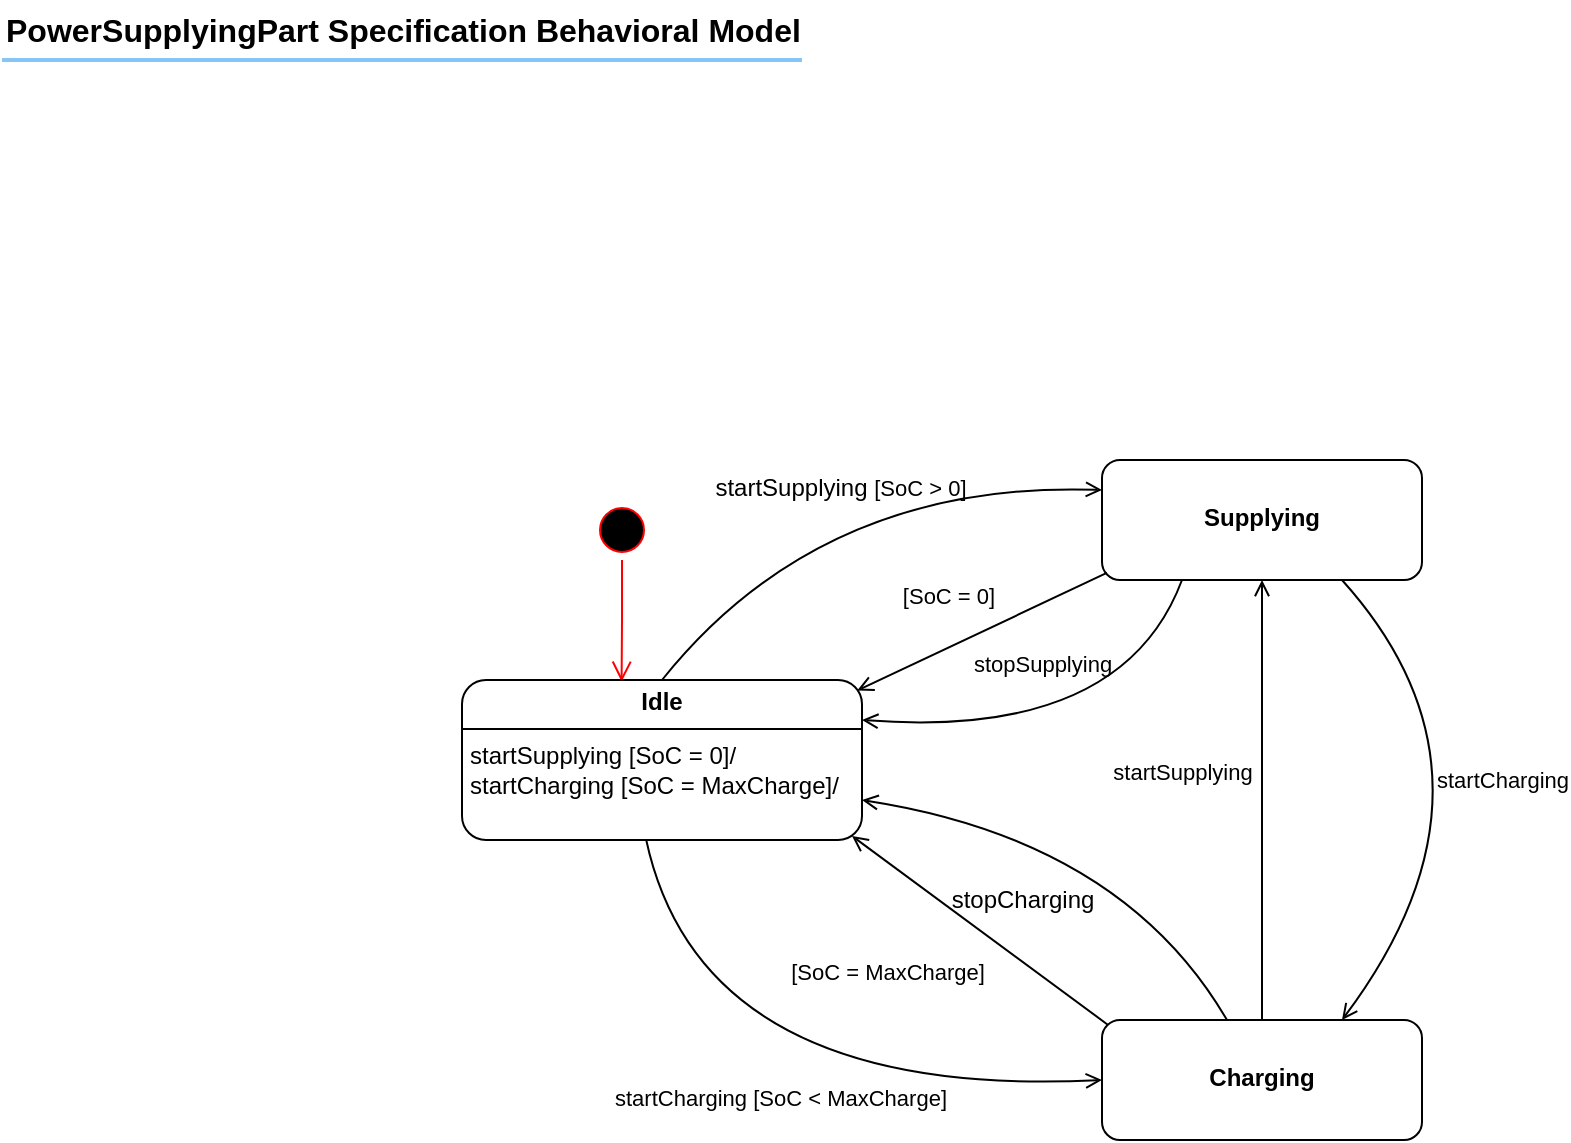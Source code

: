 <mxfile version="26.0.6">
  <diagram name="Page-1" id="oI-owTLchYByyxL44gYu">
    <mxGraphModel dx="859" dy="460" grid="1" gridSize="10" guides="1" tooltips="1" connect="1" arrows="1" fold="1" page="1" pageScale="1" pageWidth="1169" pageHeight="827" math="0" shadow="0">
      <root>
        <mxCell id="0" />
        <mxCell id="1" parent="0" />
        <mxCell id="H8bDsPp7IfST7IvYiTtH-1" value="&lt;b&gt;PowerSupplyingPart Specification Behavioral Model&lt;/b&gt;" style="text;fontSize=16;verticalAlign=middle;strokeColor=none;fillColor=none;whiteSpace=wrap;html=1;" parent="1" vertex="1">
          <mxGeometry x="40" y="40" width="430" height="30" as="geometry" />
        </mxCell>
        <mxCell id="H8bDsPp7IfST7IvYiTtH-2" value="" style="dashed=0;shape=line;strokeWidth=2;noLabel=1;strokeColor=#0C8CF2;opacity=50;" parent="1" vertex="1">
          <mxGeometry x="40" y="65" width="400" height="10" as="geometry" />
        </mxCell>
        <mxCell id="H8bDsPp7IfST7IvYiTtH-3" value="" style="ellipse;html=1;shape=startState;fillColor=#000000;strokeColor=#ff0000;" parent="1" vertex="1">
          <mxGeometry x="335" y="290" width="30" height="30" as="geometry" />
        </mxCell>
        <mxCell id="H8bDsPp7IfST7IvYiTtH-4" value="" style="edgeStyle=orthogonalEdgeStyle;html=1;verticalAlign=bottom;endArrow=open;endSize=8;strokeColor=#ff0000;rounded=0;entryX=0.399;entryY=0.011;entryDx=0;entryDy=0;entryPerimeter=0;" parent="1" source="H8bDsPp7IfST7IvYiTtH-3" edge="1" target="H8bDsPp7IfST7IvYiTtH-21">
          <mxGeometry relative="1" as="geometry">
            <mxPoint x="350" y="370" as="targetPoint" />
          </mxGeometry>
        </mxCell>
        <mxCell id="H8bDsPp7IfST7IvYiTtH-5" style="rounded=0;orthogonalLoop=1;jettySize=auto;html=1;entryX=0;entryY=0.25;entryDx=0;entryDy=0;endArrow=open;endFill=0;elbow=vertical;curved=1;exitX=0.5;exitY=0;exitDx=0;exitDy=0;" parent="1" source="H8bDsPp7IfST7IvYiTtH-21" target="H8bDsPp7IfST7IvYiTtH-13" edge="1">
          <mxGeometry relative="1" as="geometry">
            <Array as="points">
              <mxPoint x="450" y="280" />
            </Array>
            <mxPoint x="368.182" y="370" as="sourcePoint" />
          </mxGeometry>
        </mxCell>
        <mxCell id="H8bDsPp7IfST7IvYiTtH-6" value="&lt;span style=&quot;font-size: 12px; text-align: left; text-wrap-mode: wrap;&quot;&gt;startSupplying&amp;nbsp;&lt;/span&gt;[SoC &amp;gt; 0]" style="edgeLabel;html=1;align=center;verticalAlign=middle;resizable=0;points=[];labelBackgroundColor=none;" parent="H8bDsPp7IfST7IvYiTtH-5" vertex="1" connectable="0">
          <mxGeometry x="-0.204" y="-25" relative="1" as="geometry">
            <mxPoint x="3" y="-29" as="offset" />
          </mxGeometry>
        </mxCell>
        <mxCell id="H8bDsPp7IfST7IvYiTtH-7" style="rounded=0;orthogonalLoop=1;jettySize=auto;html=1;entryX=0;entryY=0.5;entryDx=0;entryDy=0;curved=1;endArrow=open;endFill=0;exitX=0.46;exitY=0.994;exitDx=0;exitDy=0;exitPerimeter=0;" parent="1" source="H8bDsPp7IfST7IvYiTtH-21" target="H8bDsPp7IfST7IvYiTtH-20" edge="1">
          <mxGeometry relative="1" as="geometry">
            <Array as="points">
              <mxPoint x="390" y="590" />
            </Array>
            <mxPoint x="349" y="410" as="sourcePoint" />
          </mxGeometry>
        </mxCell>
        <mxCell id="H8bDsPp7IfST7IvYiTtH-8" value="startCharging [SoC &amp;lt; MaxCharge]" style="edgeLabel;html=1;align=center;verticalAlign=middle;resizable=0;points=[];labelBackgroundColor=none;" parent="H8bDsPp7IfST7IvYiTtH-7" vertex="1" connectable="0">
          <mxGeometry x="-0.289" y="16" relative="1" as="geometry">
            <mxPoint x="26" y="17" as="offset" />
          </mxGeometry>
        </mxCell>
        <mxCell id="H8bDsPp7IfST7IvYiTtH-9" style="rounded=0;orthogonalLoop=1;jettySize=auto;html=1;entryX=0.5;entryY=0;entryDx=0;entryDy=0;curved=0;endArrow=none;endFill=0;startArrow=open;startFill=0;" parent="1" source="H8bDsPp7IfST7IvYiTtH-13" target="H8bDsPp7IfST7IvYiTtH-20" edge="1">
          <mxGeometry relative="1" as="geometry">
            <Array as="points" />
          </mxGeometry>
        </mxCell>
        <mxCell id="H8bDsPp7IfST7IvYiTtH-10" value="startSupplying" style="edgeLabel;html=1;align=center;verticalAlign=middle;resizable=0;points=[];labelBackgroundColor=none;" parent="H8bDsPp7IfST7IvYiTtH-9" vertex="1" connectable="0">
          <mxGeometry x="-0.133" y="-16" relative="1" as="geometry">
            <mxPoint x="-24" as="offset" />
          </mxGeometry>
        </mxCell>
        <mxCell id="H8bDsPp7IfST7IvYiTtH-11" style="rounded=0;orthogonalLoop=1;jettySize=auto;html=1;exitX=0.25;exitY=1;exitDx=0;exitDy=0;entryX=1;entryY=0.25;entryDx=0;entryDy=0;endArrow=open;endFill=0;curved=1;" parent="1" source="H8bDsPp7IfST7IvYiTtH-13" target="H8bDsPp7IfST7IvYiTtH-21" edge="1">
          <mxGeometry relative="1" as="geometry">
            <Array as="points">
              <mxPoint x="600" y="410" />
            </Array>
          </mxGeometry>
        </mxCell>
        <mxCell id="H8bDsPp7IfST7IvYiTtH-12" value="stopSupplying" style="edgeLabel;html=1;align=center;verticalAlign=middle;resizable=0;points=[];labelBackgroundColor=none;" parent="H8bDsPp7IfST7IvYiTtH-11" vertex="1" connectable="0">
          <mxGeometry x="-0.001" y="-14" relative="1" as="geometry">
            <mxPoint x="-19" y="-23" as="offset" />
          </mxGeometry>
        </mxCell>
        <mxCell id="H8bDsPp7IfST7IvYiTtH-13" value="&lt;p style=&quot;margin:0px;margin-top:4px;text-align:center;&quot;&gt;&lt;b&gt;&lt;br&gt;&lt;/b&gt;&lt;/p&gt;&lt;p style=&quot;margin:0px;margin-top:4px;text-align:center;&quot;&gt;&lt;b&gt;Supplying&lt;/b&gt;&lt;/p&gt;&lt;p style=&quot;margin:0px;margin-left:4px;&quot;&gt;&lt;br&gt;&lt;/p&gt;&lt;p style=&quot;margin:0px;margin-left:4px;&quot;&gt;&lt;br&gt;&lt;/p&gt;" style="verticalAlign=top;align=left;overflow=fill;html=1;whiteSpace=wrap;rounded=1;" parent="1" vertex="1">
          <mxGeometry x="590" y="270" width="160" height="60" as="geometry" />
        </mxCell>
        <mxCell id="H8bDsPp7IfST7IvYiTtH-14" style="rounded=0;orthogonalLoop=1;jettySize=auto;html=1;entryX=0.75;entryY=1;entryDx=0;entryDy=0;endArrow=none;endFill=0;curved=1;exitX=0.75;exitY=0;exitDx=0;exitDy=0;startArrow=open;startFill=0;" parent="1" source="H8bDsPp7IfST7IvYiTtH-20" target="H8bDsPp7IfST7IvYiTtH-13" edge="1">
          <mxGeometry relative="1" as="geometry">
            <Array as="points">
              <mxPoint x="800" y="430" />
            </Array>
          </mxGeometry>
        </mxCell>
        <mxCell id="H8bDsPp7IfST7IvYiTtH-15" value="&lt;span style=&quot;&quot;&gt;startCharging&lt;/span&gt;" style="edgeLabel;html=1;align=center;verticalAlign=middle;resizable=0;points=[];labelBackgroundColor=none;" parent="H8bDsPp7IfST7IvYiTtH-14" vertex="1" connectable="0">
          <mxGeometry x="0.35" y="40" relative="1" as="geometry">
            <mxPoint x="48" y="4" as="offset" />
          </mxGeometry>
        </mxCell>
        <mxCell id="H8bDsPp7IfST7IvYiTtH-16" style="rounded=0;orthogonalLoop=1;jettySize=auto;html=1;entryX=1;entryY=0.75;entryDx=0;entryDy=0;curved=1;endArrow=open;endFill=0;" parent="1" source="H8bDsPp7IfST7IvYiTtH-20" target="H8bDsPp7IfST7IvYiTtH-21" edge="1">
          <mxGeometry relative="1" as="geometry">
            <Array as="points">
              <mxPoint x="600" y="460" />
            </Array>
            <mxPoint x="400" y="390" as="targetPoint" />
          </mxGeometry>
        </mxCell>
        <mxCell id="H8bDsPp7IfST7IvYiTtH-17" value="&lt;div style=&quot;text-align: left;&quot;&gt;&lt;span style=&quot;font-size: 12px; text-wrap-mode: wrap;&quot;&gt;stopCharging&lt;/span&gt;&lt;/div&gt;" style="edgeLabel;html=1;align=center;verticalAlign=middle;resizable=0;points=[];labelBackgroundColor=none;" parent="H8bDsPp7IfST7IvYiTtH-16" vertex="1" connectable="0">
          <mxGeometry x="-0.098" y="8" relative="1" as="geometry">
            <mxPoint x="-47" y="22" as="offset" />
          </mxGeometry>
        </mxCell>
        <mxCell id="H8bDsPp7IfST7IvYiTtH-18" style="rounded=0;orthogonalLoop=1;jettySize=auto;html=1;exitX=0.018;exitY=0.039;exitDx=0;exitDy=0;entryX=0.975;entryY=0.975;entryDx=0;entryDy=0;curved=1;endArrow=open;endFill=0;entryPerimeter=0;exitPerimeter=0;" parent="1" source="H8bDsPp7IfST7IvYiTtH-20" target="H8bDsPp7IfST7IvYiTtH-21" edge="1">
          <mxGeometry relative="1" as="geometry" />
        </mxCell>
        <mxCell id="H8bDsPp7IfST7IvYiTtH-19" value="&amp;nbsp;[SoC = MaxCharge]" style="edgeLabel;html=1;align=center;verticalAlign=middle;resizable=0;points=[];labelBackgroundColor=none;" parent="H8bDsPp7IfST7IvYiTtH-18" vertex="1" connectable="0">
          <mxGeometry x="-0.022" relative="1" as="geometry">
            <mxPoint x="-50" y="19" as="offset" />
          </mxGeometry>
        </mxCell>
        <mxCell id="H8bDsPp7IfST7IvYiTtH-20" value="&lt;p style=&quot;margin:0px;margin-top:4px;text-align:center;&quot;&gt;&lt;b&gt;&lt;br&gt;&lt;/b&gt;&lt;/p&gt;&lt;p style=&quot;margin:0px;margin-top:4px;text-align:center;&quot;&gt;&lt;b&gt;Charging&lt;/b&gt;&lt;/p&gt;&lt;div&gt;&lt;p style=&quot;margin: 0px 0px 0px 4px;&quot;&gt;&lt;br&gt;&lt;/p&gt;&lt;/div&gt;&lt;p style=&quot;margin: 0px 0px 0px 4px;&quot;&gt;&lt;br&gt;&lt;/p&gt;" style="verticalAlign=top;align=left;overflow=fill;html=1;whiteSpace=wrap;rounded=1;" parent="1" vertex="1">
          <mxGeometry x="590" y="550" width="160" height="60" as="geometry" />
        </mxCell>
        <mxCell id="H8bDsPp7IfST7IvYiTtH-21" value="&lt;p style=&quot;margin:0px;margin-top:4px;text-align:center;&quot;&gt;&lt;b&gt;Idle&lt;/b&gt;&lt;/p&gt;&lt;hr size=&quot;1&quot; style=&quot;border-style:solid;&quot;&gt;&lt;p style=&quot;margin: 0px 0px 0px 4px;&quot;&gt;startSupplying [SoC = 0]/&lt;/p&gt;&lt;p style=&quot;margin: 0px 0px 0px 4px;&quot;&gt;&lt;span style=&quot;color: light-dark(rgb(0, 0, 0), rgb(255, 255, 255)); background-color: transparent;&quot;&gt;startCharging&lt;/span&gt;&lt;span style=&quot;text-align: center; text-wrap-mode: nowrap; background-color: rgb(255, 255, 255);&quot;&gt;&amp;nbsp;[SoC = MaxCharge]/&lt;/span&gt;&lt;/p&gt;&lt;p style=&quot;margin: 0px 0px 0px 4px;&quot;&gt;&lt;br&gt;&lt;/p&gt;&lt;p style=&quot;margin:0px;margin-left:4px;&quot;&gt;&lt;br&gt;&lt;/p&gt;&lt;p style=&quot;margin:0px;margin-left:4px;&quot;&gt;&lt;br&gt;&lt;/p&gt;" style="verticalAlign=top;align=left;overflow=fill;html=1;whiteSpace=wrap;rounded=1;" parent="1" vertex="1">
          <mxGeometry x="270" y="380" width="200" height="80" as="geometry" />
        </mxCell>
        <mxCell id="H8bDsPp7IfST7IvYiTtH-22" style="rounded=0;orthogonalLoop=1;jettySize=auto;html=1;entryX=0.988;entryY=0.066;entryDx=0;entryDy=0;entryPerimeter=0;curved=1;endArrow=open;endFill=0;exitX=0.015;exitY=0.941;exitDx=0;exitDy=0;exitPerimeter=0;" parent="1" source="H8bDsPp7IfST7IvYiTtH-13" target="H8bDsPp7IfST7IvYiTtH-21" edge="1">
          <mxGeometry relative="1" as="geometry" />
        </mxCell>
        <mxCell id="H8bDsPp7IfST7IvYiTtH-23" value="[SoC = 0]" style="edgeLabel;html=1;align=center;verticalAlign=middle;resizable=0;points=[];labelBackgroundColor=none;" parent="H8bDsPp7IfST7IvYiTtH-22" vertex="1" connectable="0">
          <mxGeometry x="-0.029" y="-1" relative="1" as="geometry">
            <mxPoint x="-19" y="-16" as="offset" />
          </mxGeometry>
        </mxCell>
      </root>
    </mxGraphModel>
  </diagram>
</mxfile>
